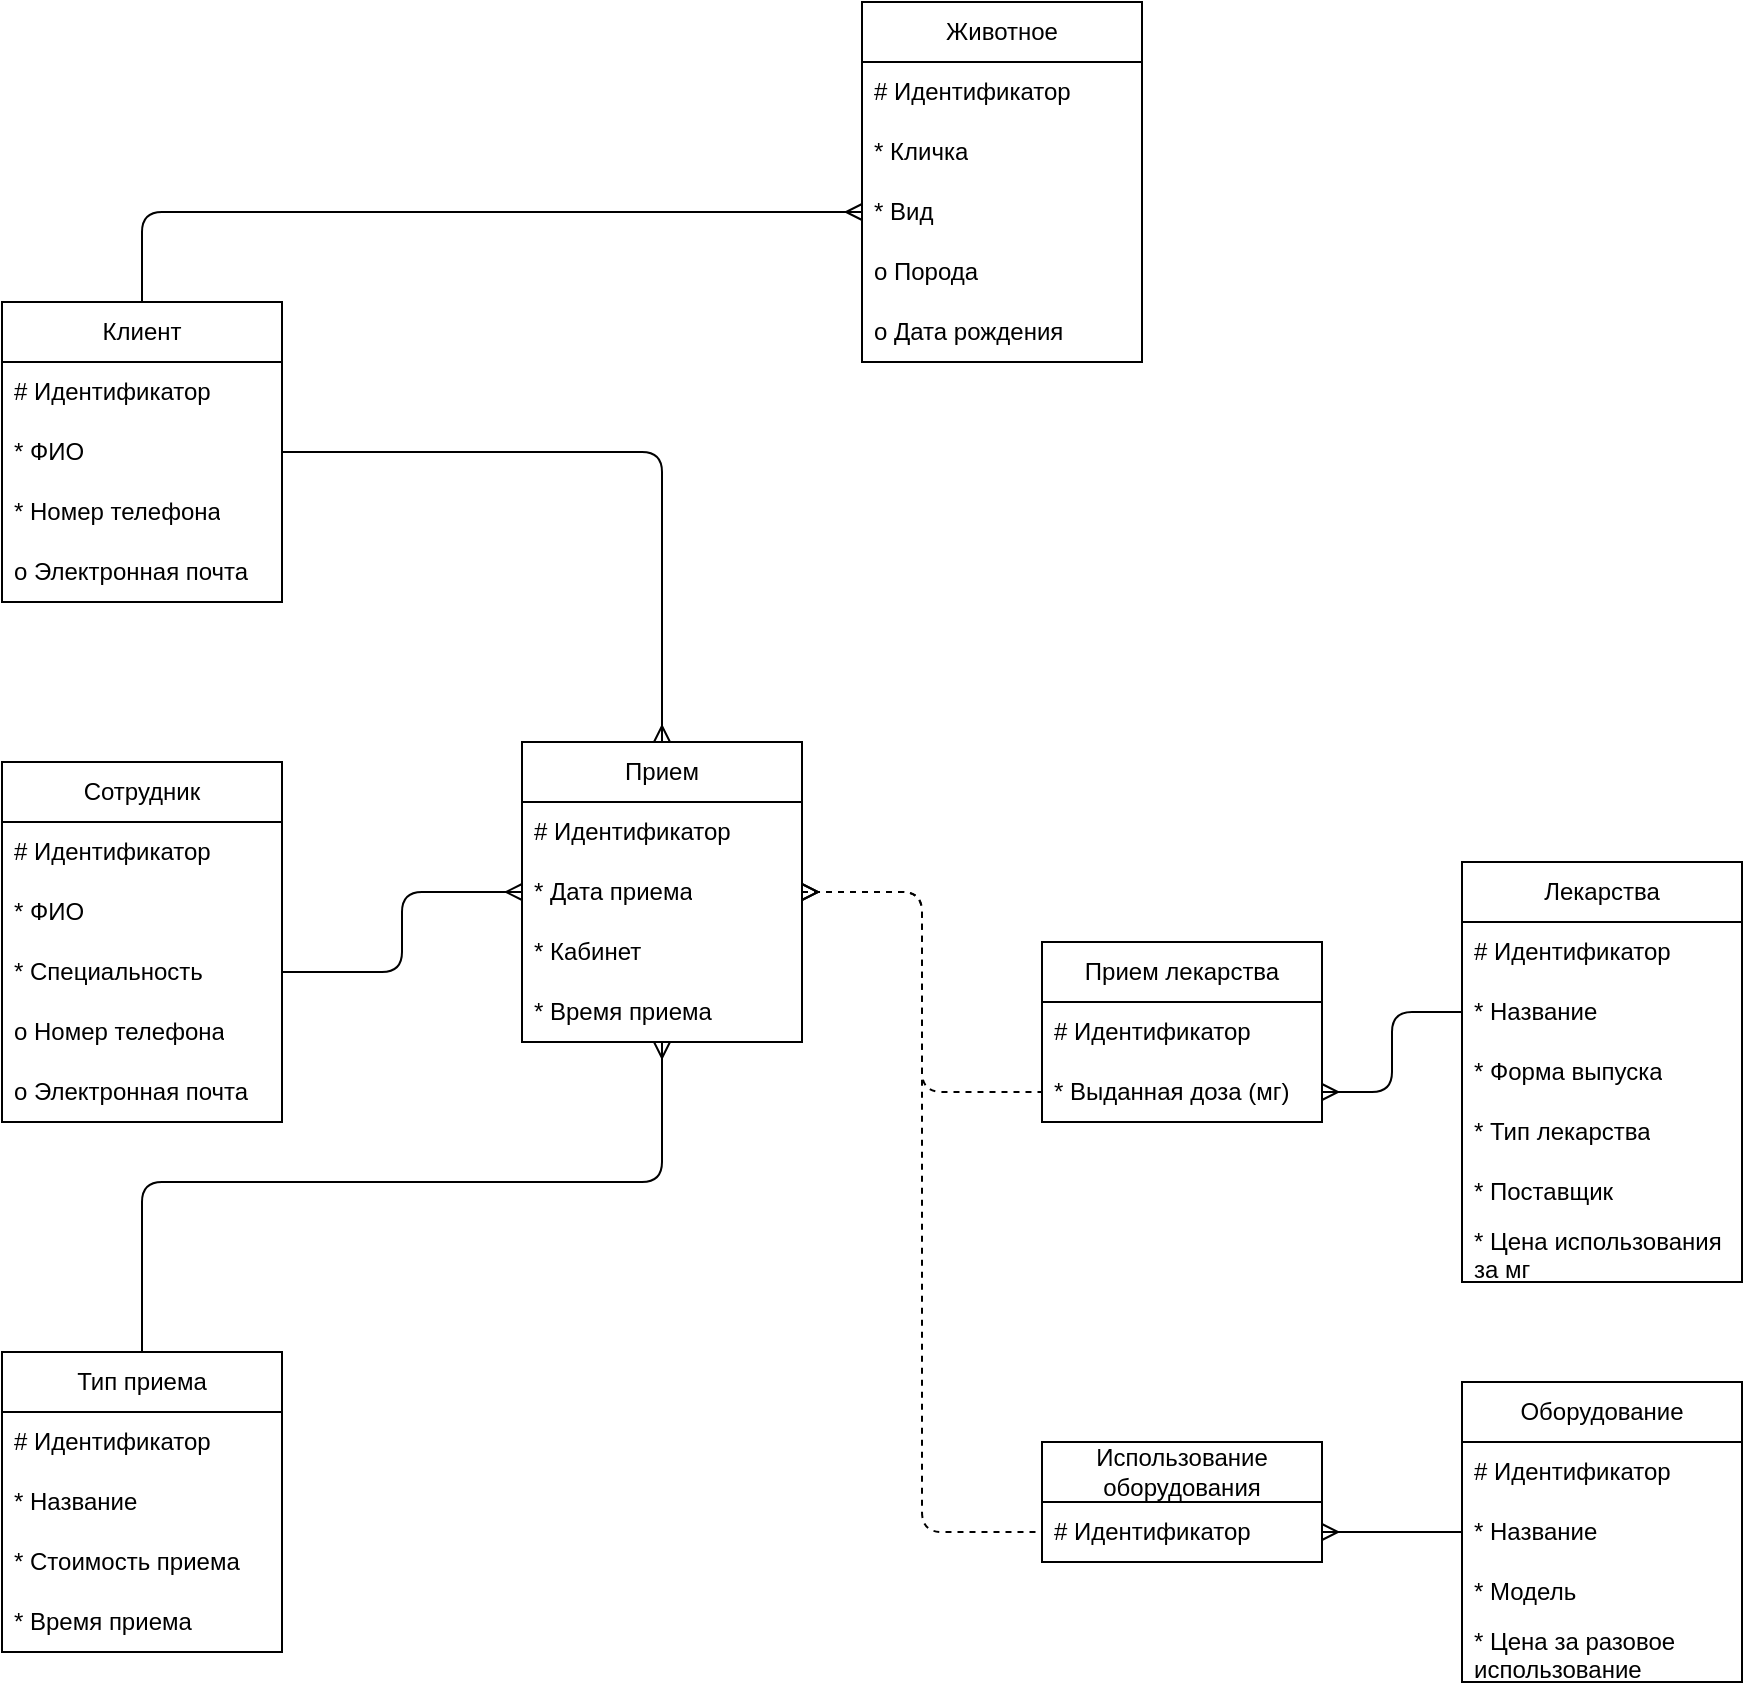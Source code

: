 <mxfile>
    <diagram id="ggCIp7_yIIyoQrn8vAKm" name="Page-1">
        <mxGraphModel dx="2178" dy="703" grid="1" gridSize="10" guides="1" tooltips="1" connect="1" arrows="1" fold="1" page="1" pageScale="1" pageWidth="850" pageHeight="1100" math="0" shadow="0">
            <root>
                <mxCell id="0"/>
                <mxCell id="1" parent="0"/>
                <mxCell id="24" style="edgeStyle=orthogonalEdgeStyle;html=1;entryX=0.5;entryY=0;entryDx=0;entryDy=0;endArrow=ERmany;endFill=0;" edge="1" parent="1" source="2" target="14">
                    <mxGeometry relative="1" as="geometry"/>
                </mxCell>
                <mxCell id="2" value="Клиент" style="swimlane;fontStyle=0;childLayout=stackLayout;horizontal=1;startSize=30;horizontalStack=0;resizeParent=1;resizeParentMax=0;resizeLast=0;collapsible=1;marginBottom=0;whiteSpace=wrap;html=1;" vertex="1" parent="1">
                    <mxGeometry x="-190" y="220" width="140" height="150" as="geometry"/>
                </mxCell>
                <mxCell id="18" value="# Идентификатор" style="text;strokeColor=none;fillColor=none;align=left;verticalAlign=middle;spacingLeft=4;spacingRight=4;overflow=hidden;points=[[0,0.5],[1,0.5]];portConstraint=eastwest;rotatable=0;whiteSpace=wrap;html=1;" vertex="1" parent="2">
                    <mxGeometry y="30" width="140" height="30" as="geometry"/>
                </mxCell>
                <mxCell id="4" value="* ФИО" style="text;strokeColor=none;fillColor=none;align=left;verticalAlign=middle;spacingLeft=4;spacingRight=4;overflow=hidden;points=[[0,0.5],[1,0.5]];portConstraint=eastwest;rotatable=0;whiteSpace=wrap;html=1;" vertex="1" parent="2">
                    <mxGeometry y="60" width="140" height="30" as="geometry"/>
                </mxCell>
                <mxCell id="5" value="* Номер телефона" style="text;strokeColor=none;fillColor=none;align=left;verticalAlign=middle;spacingLeft=4;spacingRight=4;overflow=hidden;points=[[0,0.5],[1,0.5]];portConstraint=eastwest;rotatable=0;whiteSpace=wrap;html=1;" vertex="1" parent="2">
                    <mxGeometry y="90" width="140" height="30" as="geometry"/>
                </mxCell>
                <mxCell id="6" value="о Электронная почта" style="text;strokeColor=none;fillColor=none;align=left;verticalAlign=middle;spacingLeft=4;spacingRight=4;overflow=hidden;points=[[0,0.5],[1,0.5]];portConstraint=eastwest;rotatable=0;whiteSpace=wrap;html=1;" vertex="1" parent="2">
                    <mxGeometry y="120" width="140" height="30" as="geometry"/>
                </mxCell>
                <mxCell id="9" value="Животное" style="swimlane;fontStyle=0;childLayout=stackLayout;horizontal=1;startSize=30;horizontalStack=0;resizeParent=1;resizeParentMax=0;resizeLast=0;collapsible=1;marginBottom=0;whiteSpace=wrap;html=1;" vertex="1" parent="1">
                    <mxGeometry x="240" y="70" width="140" height="180" as="geometry"/>
                </mxCell>
                <mxCell id="21" value="# Идентификатор" style="text;strokeColor=none;fillColor=none;align=left;verticalAlign=middle;spacingLeft=4;spacingRight=4;overflow=hidden;points=[[0,0.5],[1,0.5]];portConstraint=eastwest;rotatable=0;whiteSpace=wrap;html=1;" vertex="1" parent="9">
                    <mxGeometry y="30" width="140" height="30" as="geometry"/>
                </mxCell>
                <mxCell id="10" value="* Кличка" style="text;strokeColor=none;fillColor=none;align=left;verticalAlign=middle;spacingLeft=4;spacingRight=4;overflow=hidden;points=[[0,0.5],[1,0.5]];portConstraint=eastwest;rotatable=0;whiteSpace=wrap;html=1;" vertex="1" parent="9">
                    <mxGeometry y="60" width="140" height="30" as="geometry"/>
                </mxCell>
                <mxCell id="11" value="* Вид" style="text;strokeColor=none;fillColor=none;align=left;verticalAlign=middle;spacingLeft=4;spacingRight=4;overflow=hidden;points=[[0,0.5],[1,0.5]];portConstraint=eastwest;rotatable=0;whiteSpace=wrap;html=1;" vertex="1" parent="9">
                    <mxGeometry y="90" width="140" height="30" as="geometry"/>
                </mxCell>
                <mxCell id="12" value="о&amp;nbsp;Порода" style="text;strokeColor=none;fillColor=none;align=left;verticalAlign=middle;spacingLeft=4;spacingRight=4;overflow=hidden;points=[[0,0.5],[1,0.5]];portConstraint=eastwest;rotatable=0;whiteSpace=wrap;html=1;" vertex="1" parent="9">
                    <mxGeometry y="120" width="140" height="30" as="geometry"/>
                </mxCell>
                <mxCell id="13" value="о&amp;nbsp;Дата рождения" style="text;strokeColor=none;fillColor=none;align=left;verticalAlign=middle;spacingLeft=4;spacingRight=4;overflow=hidden;points=[[0,0.5],[1,0.5]];portConstraint=eastwest;rotatable=0;whiteSpace=wrap;html=1;" vertex="1" parent="9">
                    <mxGeometry y="150" width="140" height="30" as="geometry"/>
                </mxCell>
                <mxCell id="14" value="Прием" style="swimlane;fontStyle=0;childLayout=stackLayout;horizontal=1;startSize=30;horizontalStack=0;resizeParent=1;resizeParentMax=0;resizeLast=0;collapsible=1;marginBottom=0;whiteSpace=wrap;html=1;" vertex="1" parent="1">
                    <mxGeometry x="70" y="440" width="140" height="150" as="geometry"/>
                </mxCell>
                <mxCell id="20" value="# Идентификатор" style="text;strokeColor=none;fillColor=none;align=left;verticalAlign=middle;spacingLeft=4;spacingRight=4;overflow=hidden;points=[[0,0.5],[1,0.5]];portConstraint=eastwest;rotatable=0;whiteSpace=wrap;html=1;" vertex="1" parent="14">
                    <mxGeometry y="30" width="140" height="30" as="geometry"/>
                </mxCell>
                <mxCell id="15" value="* Дата приема" style="text;strokeColor=none;fillColor=none;align=left;verticalAlign=middle;spacingLeft=4;spacingRight=4;overflow=hidden;points=[[0,0.5],[1,0.5]];portConstraint=eastwest;rotatable=0;whiteSpace=wrap;html=1;" vertex="1" parent="14">
                    <mxGeometry y="60" width="140" height="30" as="geometry"/>
                </mxCell>
                <mxCell id="42" value="* Кабинет" style="text;strokeColor=none;fillColor=none;align=left;verticalAlign=middle;spacingLeft=4;spacingRight=4;overflow=hidden;points=[[0,0.5],[1,0.5]];portConstraint=eastwest;rotatable=0;whiteSpace=wrap;html=1;" vertex="1" parent="14">
                    <mxGeometry y="90" width="140" height="30" as="geometry"/>
                </mxCell>
                <mxCell id="43" value="* Время приема" style="text;strokeColor=none;fillColor=none;align=left;verticalAlign=middle;spacingLeft=4;spacingRight=4;overflow=hidden;points=[[0,0.5],[1,0.5]];portConstraint=eastwest;rotatable=0;whiteSpace=wrap;html=1;" vertex="1" parent="14">
                    <mxGeometry y="120" width="140" height="30" as="geometry"/>
                </mxCell>
                <mxCell id="23" style="edgeStyle=orthogonalEdgeStyle;html=1;entryX=0;entryY=0.5;entryDx=0;entryDy=0;endArrow=ERmany;endFill=0;exitX=0.5;exitY=0;exitDx=0;exitDy=0;" edge="1" parent="1" source="2" target="11">
                    <mxGeometry relative="1" as="geometry">
                        <Array as="points">
                            <mxPoint x="-120" y="175"/>
                        </Array>
                    </mxGeometry>
                </mxCell>
                <mxCell id="25" value="Сотрудник" style="swimlane;fontStyle=0;childLayout=stackLayout;horizontal=1;startSize=30;horizontalStack=0;resizeParent=1;resizeParentMax=0;resizeLast=0;collapsible=1;marginBottom=0;whiteSpace=wrap;html=1;" vertex="1" parent="1">
                    <mxGeometry x="-190" y="450" width="140" height="180" as="geometry"/>
                </mxCell>
                <mxCell id="26" value="# Идентификатор" style="text;strokeColor=none;fillColor=none;align=left;verticalAlign=middle;spacingLeft=4;spacingRight=4;overflow=hidden;points=[[0,0.5],[1,0.5]];portConstraint=eastwest;rotatable=0;whiteSpace=wrap;html=1;" vertex="1" parent="25">
                    <mxGeometry y="30" width="140" height="30" as="geometry"/>
                </mxCell>
                <mxCell id="27" value="* ФИО" style="text;strokeColor=none;fillColor=none;align=left;verticalAlign=middle;spacingLeft=4;spacingRight=4;overflow=hidden;points=[[0,0.5],[1,0.5]];portConstraint=eastwest;rotatable=0;whiteSpace=wrap;html=1;" vertex="1" parent="25">
                    <mxGeometry y="60" width="140" height="30" as="geometry"/>
                </mxCell>
                <mxCell id="28" value="* Специальность" style="text;strokeColor=none;fillColor=none;align=left;verticalAlign=middle;spacingLeft=4;spacingRight=4;overflow=hidden;points=[[0,0.5],[1,0.5]];portConstraint=eastwest;rotatable=0;whiteSpace=wrap;html=1;" vertex="1" parent="25">
                    <mxGeometry y="90" width="140" height="30" as="geometry"/>
                </mxCell>
                <mxCell id="30" value="о Номер телефона" style="text;strokeColor=none;fillColor=none;align=left;verticalAlign=middle;spacingLeft=4;spacingRight=4;overflow=hidden;points=[[0,0.5],[1,0.5]];portConstraint=eastwest;rotatable=0;whiteSpace=wrap;html=1;" vertex="1" parent="25">
                    <mxGeometry y="120" width="140" height="30" as="geometry"/>
                </mxCell>
                <mxCell id="29" value="о Электронная почта" style="text;strokeColor=none;fillColor=none;align=left;verticalAlign=middle;spacingLeft=4;spacingRight=4;overflow=hidden;points=[[0,0.5],[1,0.5]];portConstraint=eastwest;rotatable=0;whiteSpace=wrap;html=1;" vertex="1" parent="25">
                    <mxGeometry y="150" width="140" height="30" as="geometry"/>
                </mxCell>
                <mxCell id="31" style="edgeStyle=orthogonalEdgeStyle;html=1;entryX=0;entryY=0.5;entryDx=0;entryDy=0;endArrow=ERmany;endFill=0;" edge="1" parent="1" source="28" target="15">
                    <mxGeometry relative="1" as="geometry"/>
                </mxCell>
                <mxCell id="32" value="Оборудование" style="swimlane;fontStyle=0;childLayout=stackLayout;horizontal=1;startSize=30;horizontalStack=0;resizeParent=1;resizeParentMax=0;resizeLast=0;collapsible=1;marginBottom=0;whiteSpace=wrap;html=1;" vertex="1" parent="1">
                    <mxGeometry x="540" y="760" width="140" height="150" as="geometry"/>
                </mxCell>
                <mxCell id="33" value="# Идентификатор" style="text;strokeColor=none;fillColor=none;align=left;verticalAlign=middle;spacingLeft=4;spacingRight=4;overflow=hidden;points=[[0,0.5],[1,0.5]];portConstraint=eastwest;rotatable=0;whiteSpace=wrap;html=1;" vertex="1" parent="32">
                    <mxGeometry y="30" width="140" height="30" as="geometry"/>
                </mxCell>
                <mxCell id="34" value="* Название" style="text;strokeColor=none;fillColor=none;align=left;verticalAlign=middle;spacingLeft=4;spacingRight=4;overflow=hidden;points=[[0,0.5],[1,0.5]];portConstraint=eastwest;rotatable=0;whiteSpace=wrap;html=1;" vertex="1" parent="32">
                    <mxGeometry y="60" width="140" height="30" as="geometry"/>
                </mxCell>
                <mxCell id="35" value="* Модель" style="text;strokeColor=none;fillColor=none;align=left;verticalAlign=middle;spacingLeft=4;spacingRight=4;overflow=hidden;points=[[0,0.5],[1,0.5]];portConstraint=eastwest;rotatable=0;whiteSpace=wrap;html=1;" vertex="1" parent="32">
                    <mxGeometry y="90" width="140" height="30" as="geometry"/>
                </mxCell>
                <mxCell id="67" value="* Цена за разовое использование" style="text;strokeColor=none;fillColor=none;align=left;verticalAlign=middle;spacingLeft=4;spacingRight=4;overflow=hidden;points=[[0,0.5],[1,0.5]];portConstraint=eastwest;rotatable=0;whiteSpace=wrap;html=1;" vertex="1" parent="32">
                    <mxGeometry y="120" width="140" height="30" as="geometry"/>
                </mxCell>
                <mxCell id="37" value="Лекарства" style="swimlane;fontStyle=0;childLayout=stackLayout;horizontal=1;startSize=30;horizontalStack=0;resizeParent=1;resizeParentMax=0;resizeLast=0;collapsible=1;marginBottom=0;whiteSpace=wrap;html=1;" vertex="1" parent="1">
                    <mxGeometry x="540" y="500" width="140" height="210" as="geometry"/>
                </mxCell>
                <mxCell id="38" value="# Идентификатор" style="text;strokeColor=none;fillColor=none;align=left;verticalAlign=middle;spacingLeft=4;spacingRight=4;overflow=hidden;points=[[0,0.5],[1,0.5]];portConstraint=eastwest;rotatable=0;whiteSpace=wrap;html=1;" vertex="1" parent="37">
                    <mxGeometry y="30" width="140" height="30" as="geometry"/>
                </mxCell>
                <mxCell id="39" value="* Название" style="text;strokeColor=none;fillColor=none;align=left;verticalAlign=middle;spacingLeft=4;spacingRight=4;overflow=hidden;points=[[0,0.5],[1,0.5]];portConstraint=eastwest;rotatable=0;whiteSpace=wrap;html=1;" vertex="1" parent="37">
                    <mxGeometry y="60" width="140" height="30" as="geometry"/>
                </mxCell>
                <mxCell id="40" value="* Форма выпуска" style="text;strokeColor=none;fillColor=none;align=left;verticalAlign=middle;spacingLeft=4;spacingRight=4;overflow=hidden;points=[[0,0.5],[1,0.5]];portConstraint=eastwest;rotatable=0;whiteSpace=wrap;html=1;" vertex="1" parent="37">
                    <mxGeometry y="90" width="140" height="30" as="geometry"/>
                </mxCell>
                <mxCell id="68" value="* Тип лекарства" style="text;strokeColor=none;fillColor=none;align=left;verticalAlign=middle;spacingLeft=4;spacingRight=4;overflow=hidden;points=[[0,0.5],[1,0.5]];portConstraint=eastwest;rotatable=0;whiteSpace=wrap;html=1;" vertex="1" parent="37">
                    <mxGeometry y="120" width="140" height="30" as="geometry"/>
                </mxCell>
                <mxCell id="44" value="* Поставщик" style="text;strokeColor=none;fillColor=none;align=left;verticalAlign=middle;spacingLeft=4;spacingRight=4;overflow=hidden;points=[[0,0.5],[1,0.5]];portConstraint=eastwest;rotatable=0;whiteSpace=wrap;html=1;" vertex="1" parent="37">
                    <mxGeometry y="150" width="140" height="30" as="geometry"/>
                </mxCell>
                <mxCell id="66" value="* Цена использования за мг" style="text;strokeColor=none;fillColor=none;align=left;verticalAlign=middle;spacingLeft=4;spacingRight=4;overflow=hidden;points=[[0,0.5],[1,0.5]];portConstraint=eastwest;rotatable=0;whiteSpace=wrap;html=1;" vertex="1" parent="37">
                    <mxGeometry y="180" width="140" height="30" as="geometry"/>
                </mxCell>
                <mxCell id="45" value="Прием лекарства" style="swimlane;fontStyle=0;childLayout=stackLayout;horizontal=1;startSize=30;horizontalStack=0;resizeParent=1;resizeParentMax=0;resizeLast=0;collapsible=1;marginBottom=0;whiteSpace=wrap;html=1;" vertex="1" parent="1">
                    <mxGeometry x="330" y="540" width="140" height="90" as="geometry"/>
                </mxCell>
                <mxCell id="46" value="# Идентификатор" style="text;strokeColor=none;fillColor=none;align=left;verticalAlign=middle;spacingLeft=4;spacingRight=4;overflow=hidden;points=[[0,0.5],[1,0.5]];portConstraint=eastwest;rotatable=0;whiteSpace=wrap;html=1;" vertex="1" parent="45">
                    <mxGeometry y="30" width="140" height="30" as="geometry"/>
                </mxCell>
                <mxCell id="47" value="* Выданная доза (мг)" style="text;strokeColor=none;fillColor=none;align=left;verticalAlign=middle;spacingLeft=4;spacingRight=4;overflow=hidden;points=[[0,0.5],[1,0.5]];portConstraint=eastwest;rotatable=0;whiteSpace=wrap;html=1;" vertex="1" parent="45">
                    <mxGeometry y="60" width="140" height="30" as="geometry"/>
                </mxCell>
                <mxCell id="50" style="edgeStyle=orthogonalEdgeStyle;html=1;endArrow=none;endFill=0;entryX=0;entryY=0.5;entryDx=0;entryDy=0;dashed=1;startArrow=ERmany;startFill=0;" edge="1" parent="1" source="15" target="47">
                    <mxGeometry relative="1" as="geometry">
                        <mxPoint x="320" y="560" as="targetPoint"/>
                    </mxGeometry>
                </mxCell>
                <mxCell id="51" style="edgeStyle=orthogonalEdgeStyle;html=1;endArrow=ERmany;endFill=0;" edge="1" parent="1" source="39" target="47">
                    <mxGeometry relative="1" as="geometry"/>
                </mxCell>
                <mxCell id="52" value="Использование оборудования" style="swimlane;fontStyle=0;childLayout=stackLayout;horizontal=1;startSize=30;horizontalStack=0;resizeParent=1;resizeParentMax=0;resizeLast=0;collapsible=1;marginBottom=0;whiteSpace=wrap;html=1;" vertex="1" parent="1">
                    <mxGeometry x="330" y="790" width="140" height="60" as="geometry"/>
                </mxCell>
                <mxCell id="53" value="# Идентификатор" style="text;strokeColor=none;fillColor=none;align=left;verticalAlign=middle;spacingLeft=4;spacingRight=4;overflow=hidden;points=[[0,0.5],[1,0.5]];portConstraint=eastwest;rotatable=0;whiteSpace=wrap;html=1;" vertex="1" parent="52">
                    <mxGeometry y="30" width="140" height="30" as="geometry"/>
                </mxCell>
                <mxCell id="56" style="edgeStyle=orthogonalEdgeStyle;html=1;endArrow=ERmany;endFill=0;" edge="1" parent="1" source="34" target="53">
                    <mxGeometry relative="1" as="geometry"/>
                </mxCell>
                <mxCell id="57" style="edgeStyle=orthogonalEdgeStyle;html=1;entryX=0;entryY=0.5;entryDx=0;entryDy=0;endArrow=none;endFill=0;dashed=1;startArrow=ERmany;startFill=0;" edge="1" parent="1" source="15" target="53">
                    <mxGeometry relative="1" as="geometry"/>
                </mxCell>
                <mxCell id="64" style="edgeStyle=orthogonalEdgeStyle;html=1;endArrow=ERmany;endFill=0;" edge="1" parent="1" source="59" target="43">
                    <mxGeometry relative="1" as="geometry">
                        <Array as="points">
                            <mxPoint x="-120" y="660"/>
                            <mxPoint x="140" y="660"/>
                        </Array>
                    </mxGeometry>
                </mxCell>
                <mxCell id="59" value="Тип приема" style="swimlane;fontStyle=0;childLayout=stackLayout;horizontal=1;startSize=30;horizontalStack=0;resizeParent=1;resizeParentMax=0;resizeLast=0;collapsible=1;marginBottom=0;whiteSpace=wrap;html=1;" vertex="1" parent="1">
                    <mxGeometry x="-190" y="745" width="140" height="150" as="geometry"/>
                </mxCell>
                <mxCell id="60" value="# Идентификатор" style="text;strokeColor=none;fillColor=none;align=left;verticalAlign=middle;spacingLeft=4;spacingRight=4;overflow=hidden;points=[[0,0.5],[1,0.5]];portConstraint=eastwest;rotatable=0;whiteSpace=wrap;html=1;" vertex="1" parent="59">
                    <mxGeometry y="30" width="140" height="30" as="geometry"/>
                </mxCell>
                <mxCell id="61" value="* Название" style="text;strokeColor=none;fillColor=none;align=left;verticalAlign=middle;spacingLeft=4;spacingRight=4;overflow=hidden;points=[[0,0.5],[1,0.5]];portConstraint=eastwest;rotatable=0;whiteSpace=wrap;html=1;" vertex="1" parent="59">
                    <mxGeometry y="60" width="140" height="30" as="geometry"/>
                </mxCell>
                <mxCell id="62" value="* Стоимость приема" style="text;strokeColor=none;fillColor=none;align=left;verticalAlign=middle;spacingLeft=4;spacingRight=4;overflow=hidden;points=[[0,0.5],[1,0.5]];portConstraint=eastwest;rotatable=0;whiteSpace=wrap;html=1;" vertex="1" parent="59">
                    <mxGeometry y="90" width="140" height="30" as="geometry"/>
                </mxCell>
                <mxCell id="63" value="* Время приема" style="text;strokeColor=none;fillColor=none;align=left;verticalAlign=middle;spacingLeft=4;spacingRight=4;overflow=hidden;points=[[0,0.5],[1,0.5]];portConstraint=eastwest;rotatable=0;whiteSpace=wrap;html=1;" vertex="1" parent="59">
                    <mxGeometry y="120" width="140" height="30" as="geometry"/>
                </mxCell>
            </root>
        </mxGraphModel>
    </diagram>
</mxfile>